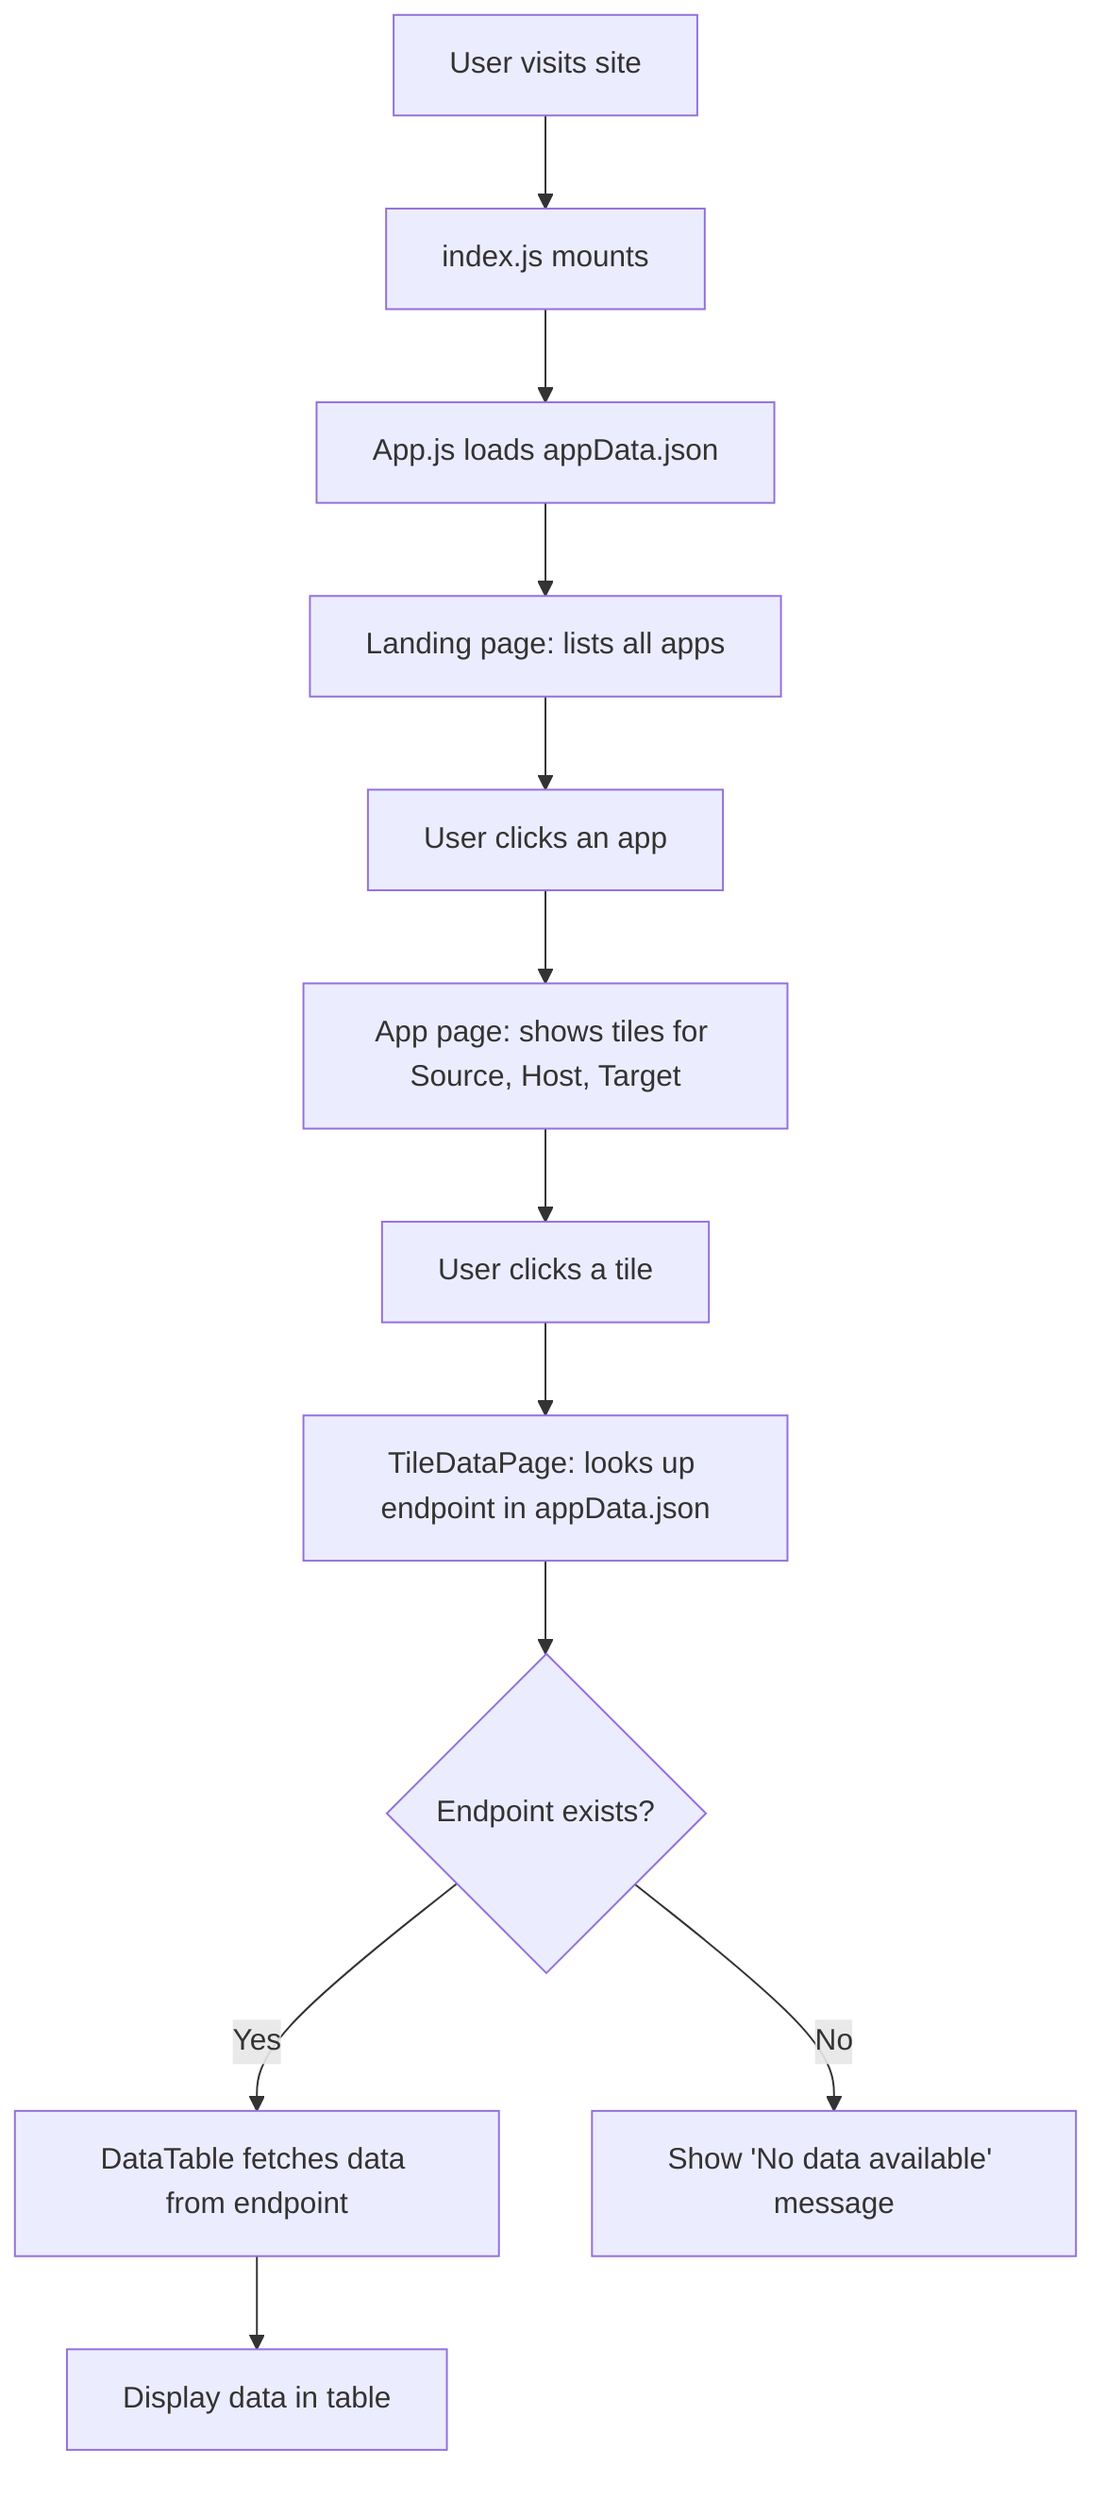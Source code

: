 flowchart TD
    A["User visits site"] --> B["index.js mounts <App />"]
    B --> C["App.js loads appData.json"]
    C --> D["Landing page: lists all apps"]
    D --> E["User clicks an app"]
    E --> F["App page: shows tiles for Source, Host, Target"]
    F --> G["User clicks a tile"]
    G --> H["TileDataPage: looks up endpoint in appData.json"]
    H --> I{"Endpoint exists?"}
    I --"Yes"--> J["DataTable fetches data from endpoint"]
    J --> K["Display data in table"]
    I --"No"--> L["Show 'No data available' message"]